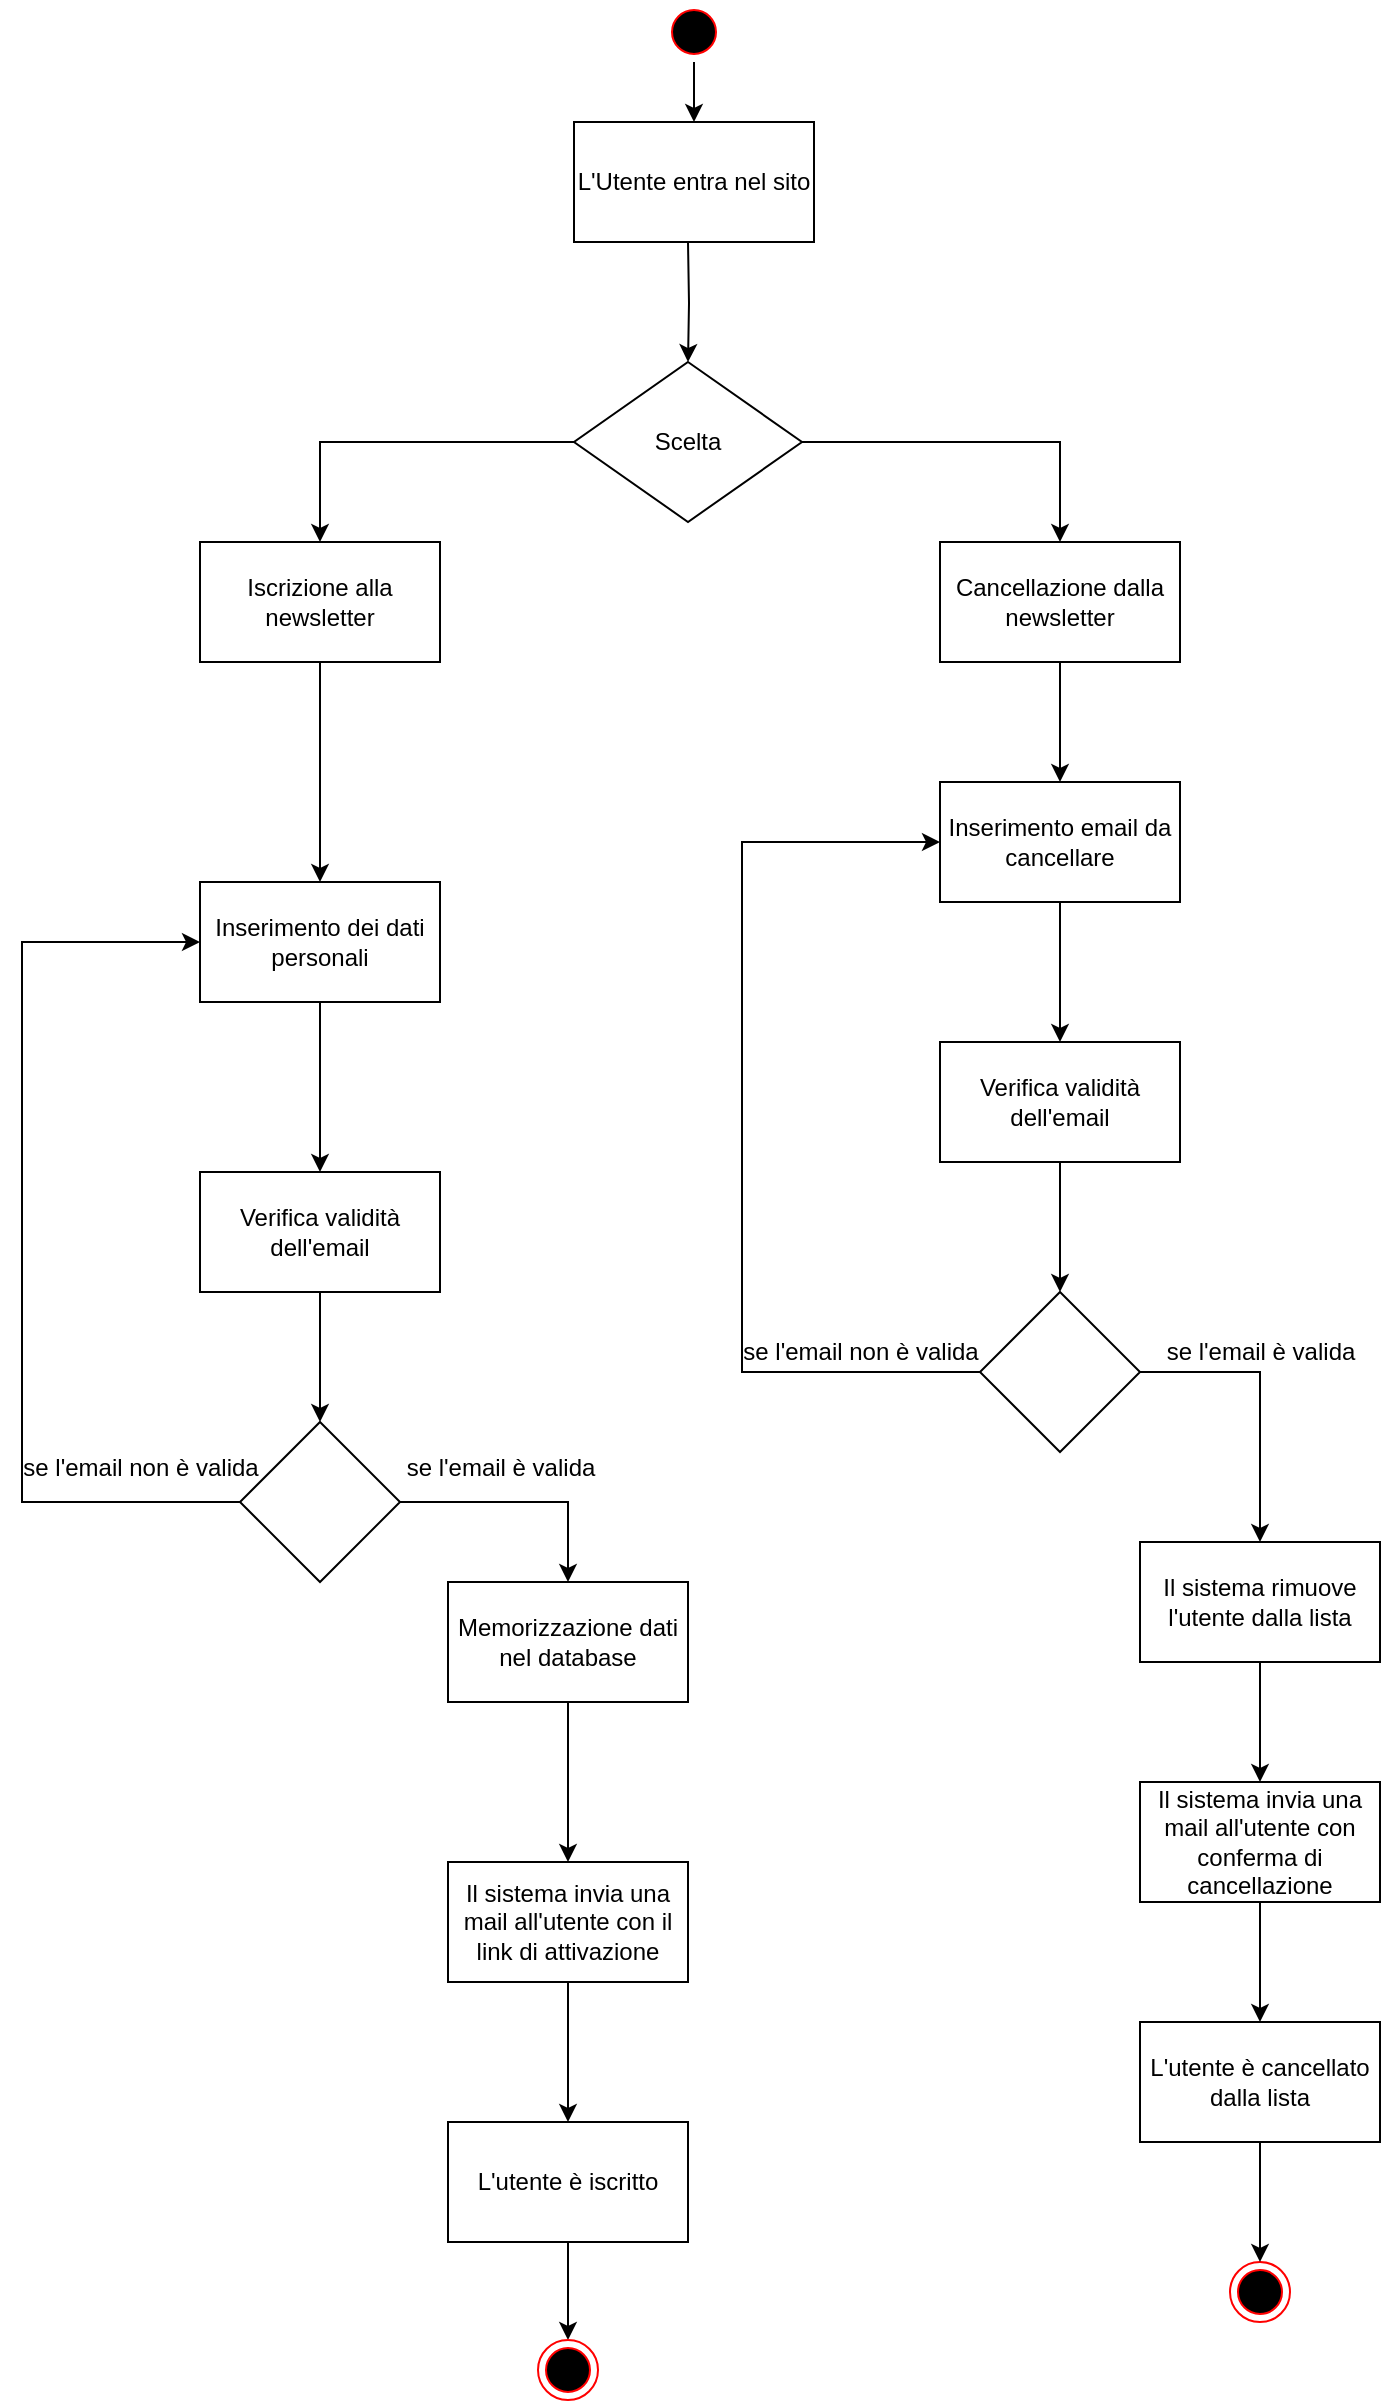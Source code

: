 <mxfile version="26.0.11">
  <diagram name="Pagina-1" id="E5dVew40U3h9I4oeOkJQ">
    <mxGraphModel grid="1" page="1" gridSize="10" guides="1" tooltips="1" connect="1" arrows="1" fold="1" pageScale="1" pageWidth="827" pageHeight="1169" math="0" shadow="0">
      <root>
        <mxCell id="0" />
        <mxCell id="1" parent="0" />
        <mxCell id="3AH3Nm3Vl58vRLQITCfh-3" style="edgeStyle=orthogonalEdgeStyle;rounded=0;orthogonalLoop=1;jettySize=auto;html=1;exitX=0.5;exitY=1;exitDx=0;exitDy=0;entryX=0.5;entryY=0;entryDx=0;entryDy=0;" edge="1" parent="1" target="3AH3Nm3Vl58vRLQITCfh-2">
          <mxGeometry relative="1" as="geometry">
            <mxPoint x="414" y="90" as="sourcePoint" />
          </mxGeometry>
        </mxCell>
        <mxCell id="3AH3Nm3Vl58vRLQITCfh-6" style="edgeStyle=orthogonalEdgeStyle;rounded=0;orthogonalLoop=1;jettySize=auto;html=1;exitX=0;exitY=0.5;exitDx=0;exitDy=0;entryX=0.5;entryY=0;entryDx=0;entryDy=0;" edge="1" parent="1" source="3AH3Nm3Vl58vRLQITCfh-2" target="3AH3Nm3Vl58vRLQITCfh-4">
          <mxGeometry relative="1" as="geometry" />
        </mxCell>
        <mxCell id="3AH3Nm3Vl58vRLQITCfh-7" style="edgeStyle=orthogonalEdgeStyle;rounded=0;orthogonalLoop=1;jettySize=auto;html=1;exitX=1;exitY=0.5;exitDx=0;exitDy=0;entryX=0.5;entryY=0;entryDx=0;entryDy=0;" edge="1" parent="1" source="3AH3Nm3Vl58vRLQITCfh-2" target="3AH3Nm3Vl58vRLQITCfh-5">
          <mxGeometry relative="1" as="geometry" />
        </mxCell>
        <mxCell id="3AH3Nm3Vl58vRLQITCfh-2" value="Scelta" style="rhombus;whiteSpace=wrap;html=1;" vertex="1" parent="1">
          <mxGeometry x="357" y="150" width="114" height="80" as="geometry" />
        </mxCell>
        <mxCell id="3AH3Nm3Vl58vRLQITCfh-10" style="edgeStyle=orthogonalEdgeStyle;rounded=0;orthogonalLoop=1;jettySize=auto;html=1;exitX=0.5;exitY=1;exitDx=0;exitDy=0;" edge="1" parent="1" source="3AH3Nm3Vl58vRLQITCfh-4" target="3AH3Nm3Vl58vRLQITCfh-8">
          <mxGeometry relative="1" as="geometry" />
        </mxCell>
        <mxCell id="3AH3Nm3Vl58vRLQITCfh-4" value="Iscrizione alla newsletter" style="rounded=0;whiteSpace=wrap;html=1;" vertex="1" parent="1">
          <mxGeometry x="170" y="240" width="120" height="60" as="geometry" />
        </mxCell>
        <mxCell id="3AH3Nm3Vl58vRLQITCfh-28" style="edgeStyle=orthogonalEdgeStyle;rounded=0;orthogonalLoop=1;jettySize=auto;html=1;exitX=0.5;exitY=1;exitDx=0;exitDy=0;entryX=0.5;entryY=0;entryDx=0;entryDy=0;" edge="1" parent="1" source="3AH3Nm3Vl58vRLQITCfh-5" target="3AH3Nm3Vl58vRLQITCfh-26">
          <mxGeometry relative="1" as="geometry" />
        </mxCell>
        <mxCell id="3AH3Nm3Vl58vRLQITCfh-5" value="Cancellazione dalla newsletter" style="rounded=0;whiteSpace=wrap;html=1;" vertex="1" parent="1">
          <mxGeometry x="540" y="240" width="120" height="60" as="geometry" />
        </mxCell>
        <mxCell id="3AH3Nm3Vl58vRLQITCfh-11" style="edgeStyle=orthogonalEdgeStyle;rounded=0;orthogonalLoop=1;jettySize=auto;html=1;exitX=0.5;exitY=1;exitDx=0;exitDy=0;entryX=0.5;entryY=0;entryDx=0;entryDy=0;" edge="1" parent="1" source="3AH3Nm3Vl58vRLQITCfh-8" target="3AH3Nm3Vl58vRLQITCfh-9">
          <mxGeometry relative="1" as="geometry" />
        </mxCell>
        <mxCell id="3AH3Nm3Vl58vRLQITCfh-8" value="Inserimento dei dati personali" style="rounded=0;whiteSpace=wrap;html=1;" vertex="1" parent="1">
          <mxGeometry x="170" y="410" width="120" height="60" as="geometry" />
        </mxCell>
        <mxCell id="3AH3Nm3Vl58vRLQITCfh-23" style="edgeStyle=orthogonalEdgeStyle;rounded=0;orthogonalLoop=1;jettySize=auto;html=1;exitX=0.5;exitY=1;exitDx=0;exitDy=0;entryX=0.5;entryY=0;entryDx=0;entryDy=0;" edge="1" parent="1" source="3AH3Nm3Vl58vRLQITCfh-9" target="3AH3Nm3Vl58vRLQITCfh-20">
          <mxGeometry relative="1" as="geometry" />
        </mxCell>
        <mxCell id="3AH3Nm3Vl58vRLQITCfh-9" value="Verifica validità dell&#39;email" style="rounded=0;whiteSpace=wrap;html=1;" vertex="1" parent="1">
          <mxGeometry x="170" y="555" width="120" height="60" as="geometry" />
        </mxCell>
        <mxCell id="3AH3Nm3Vl58vRLQITCfh-15" style="edgeStyle=orthogonalEdgeStyle;rounded=0;orthogonalLoop=1;jettySize=auto;html=1;exitX=0.5;exitY=1;exitDx=0;exitDy=0;entryX=0.5;entryY=0;entryDx=0;entryDy=0;" edge="1" parent="1" source="3AH3Nm3Vl58vRLQITCfh-12" target="3AH3Nm3Vl58vRLQITCfh-14">
          <mxGeometry relative="1" as="geometry" />
        </mxCell>
        <mxCell id="3AH3Nm3Vl58vRLQITCfh-12" value="Memorizzazione dati nel database" style="rounded=0;whiteSpace=wrap;html=1;" vertex="1" parent="1">
          <mxGeometry x="294" y="760" width="120" height="60" as="geometry" />
        </mxCell>
        <mxCell id="3AH3Nm3Vl58vRLQITCfh-17" style="edgeStyle=orthogonalEdgeStyle;rounded=0;orthogonalLoop=1;jettySize=auto;html=1;exitX=0.5;exitY=1;exitDx=0;exitDy=0;entryX=0.5;entryY=0;entryDx=0;entryDy=0;" edge="1" parent="1" source="3AH3Nm3Vl58vRLQITCfh-14" target="3AH3Nm3Vl58vRLQITCfh-16">
          <mxGeometry relative="1" as="geometry" />
        </mxCell>
        <mxCell id="3AH3Nm3Vl58vRLQITCfh-14" value="Il sistema invia una mail all&#39;utente con il link di attivazione" style="rounded=0;whiteSpace=wrap;html=1;" vertex="1" parent="1">
          <mxGeometry x="294" y="900" width="120" height="60" as="geometry" />
        </mxCell>
        <mxCell id="3AH3Nm3Vl58vRLQITCfh-19" style="edgeStyle=orthogonalEdgeStyle;rounded=0;orthogonalLoop=1;jettySize=auto;html=1;exitX=0.5;exitY=1;exitDx=0;exitDy=0;entryX=0.5;entryY=0;entryDx=0;entryDy=0;" edge="1" parent="1" source="3AH3Nm3Vl58vRLQITCfh-16" target="3AH3Nm3Vl58vRLQITCfh-18">
          <mxGeometry relative="1" as="geometry" />
        </mxCell>
        <mxCell id="3AH3Nm3Vl58vRLQITCfh-16" value="L&#39;utente è iscritto" style="rounded=0;whiteSpace=wrap;html=1;" vertex="1" parent="1">
          <mxGeometry x="294" y="1030" width="120" height="60" as="geometry" />
        </mxCell>
        <mxCell id="3AH3Nm3Vl58vRLQITCfh-18" value="" style="ellipse;html=1;shape=endState;fillColor=#000000;strokeColor=#ff0000;" vertex="1" parent="1">
          <mxGeometry x="339" y="1139" width="30" height="30" as="geometry" />
        </mxCell>
        <mxCell id="3AH3Nm3Vl58vRLQITCfh-21" style="edgeStyle=orthogonalEdgeStyle;rounded=0;orthogonalLoop=1;jettySize=auto;html=1;exitX=1;exitY=0.5;exitDx=0;exitDy=0;entryX=0.5;entryY=0;entryDx=0;entryDy=0;" edge="1" parent="1" source="3AH3Nm3Vl58vRLQITCfh-20" target="3AH3Nm3Vl58vRLQITCfh-12">
          <mxGeometry relative="1" as="geometry" />
        </mxCell>
        <mxCell id="3AH3Nm3Vl58vRLQITCfh-22" style="edgeStyle=orthogonalEdgeStyle;rounded=0;orthogonalLoop=1;jettySize=auto;html=1;exitX=0;exitY=0.5;exitDx=0;exitDy=0;entryX=0;entryY=0.5;entryDx=0;entryDy=0;" edge="1" parent="1" source="3AH3Nm3Vl58vRLQITCfh-20" target="3AH3Nm3Vl58vRLQITCfh-8">
          <mxGeometry relative="1" as="geometry">
            <mxPoint x="80" y="440" as="targetPoint" />
            <Array as="points">
              <mxPoint x="81" y="720" />
              <mxPoint x="81" y="440" />
            </Array>
          </mxGeometry>
        </mxCell>
        <mxCell id="3AH3Nm3Vl58vRLQITCfh-20" value="" style="rhombus;whiteSpace=wrap;html=1;" vertex="1" parent="1">
          <mxGeometry x="190" y="680" width="80" height="80" as="geometry" />
        </mxCell>
        <mxCell id="3AH3Nm3Vl58vRLQITCfh-24" value="se l&#39;email è valida" style="text;html=1;align=center;verticalAlign=middle;resizable=0;points=[];autosize=1;strokeColor=none;fillColor=none;" vertex="1" parent="1">
          <mxGeometry x="260" y="688" width="120" height="30" as="geometry" />
        </mxCell>
        <mxCell id="3AH3Nm3Vl58vRLQITCfh-25" value="se l&#39;email non è valida" style="text;html=1;align=center;verticalAlign=middle;resizable=0;points=[];autosize=1;strokeColor=none;fillColor=none;" vertex="1" parent="1">
          <mxGeometry x="70" y="688" width="140" height="30" as="geometry" />
        </mxCell>
        <mxCell id="3AH3Nm3Vl58vRLQITCfh-29" style="edgeStyle=orthogonalEdgeStyle;rounded=0;orthogonalLoop=1;jettySize=auto;html=1;exitX=0.5;exitY=1;exitDx=0;exitDy=0;entryX=0.5;entryY=0;entryDx=0;entryDy=0;" edge="1" parent="1" source="3AH3Nm3Vl58vRLQITCfh-26" target="3AH3Nm3Vl58vRLQITCfh-27">
          <mxGeometry relative="1" as="geometry" />
        </mxCell>
        <mxCell id="3AH3Nm3Vl58vRLQITCfh-26" value="Inserimento email da cancellare" style="rounded=0;whiteSpace=wrap;html=1;" vertex="1" parent="1">
          <mxGeometry x="540" y="360" width="120" height="60" as="geometry" />
        </mxCell>
        <mxCell id="3AH3Nm3Vl58vRLQITCfh-31" style="edgeStyle=orthogonalEdgeStyle;rounded=0;orthogonalLoop=1;jettySize=auto;html=1;exitX=0.5;exitY=1;exitDx=0;exitDy=0;entryX=0.5;entryY=0;entryDx=0;entryDy=0;" edge="1" parent="1" source="3AH3Nm3Vl58vRLQITCfh-27" target="3AH3Nm3Vl58vRLQITCfh-30">
          <mxGeometry relative="1" as="geometry" />
        </mxCell>
        <mxCell id="3AH3Nm3Vl58vRLQITCfh-27" value="Verifica validità dell&#39;email" style="whiteSpace=wrap;html=1;" vertex="1" parent="1">
          <mxGeometry x="540" y="490" width="120" height="60" as="geometry" />
        </mxCell>
        <mxCell id="3AH3Nm3Vl58vRLQITCfh-32" style="edgeStyle=orthogonalEdgeStyle;rounded=0;orthogonalLoop=1;jettySize=auto;html=1;exitX=0;exitY=0.5;exitDx=0;exitDy=0;entryX=0;entryY=0.5;entryDx=0;entryDy=0;" edge="1" parent="1" source="3AH3Nm3Vl58vRLQITCfh-30" target="3AH3Nm3Vl58vRLQITCfh-26">
          <mxGeometry relative="1" as="geometry">
            <mxPoint x="440" y="380" as="targetPoint" />
            <Array as="points">
              <mxPoint x="441" y="655" />
              <mxPoint x="441" y="390" />
            </Array>
          </mxGeometry>
        </mxCell>
        <mxCell id="3AH3Nm3Vl58vRLQITCfh-36" style="edgeStyle=orthogonalEdgeStyle;rounded=0;orthogonalLoop=1;jettySize=auto;html=1;exitX=1;exitY=0.5;exitDx=0;exitDy=0;entryX=0.5;entryY=0;entryDx=0;entryDy=0;" edge="1" parent="1" source="3AH3Nm3Vl58vRLQITCfh-30" target="3AH3Nm3Vl58vRLQITCfh-35">
          <mxGeometry relative="1" as="geometry" />
        </mxCell>
        <mxCell id="3AH3Nm3Vl58vRLQITCfh-30" value="" style="rhombus;whiteSpace=wrap;html=1;" vertex="1" parent="1">
          <mxGeometry x="560" y="615" width="80" height="80" as="geometry" />
        </mxCell>
        <mxCell id="3AH3Nm3Vl58vRLQITCfh-33" value="se l&#39;email non è valida" style="text;html=1;align=center;verticalAlign=middle;resizable=0;points=[];autosize=1;strokeColor=none;fillColor=none;" vertex="1" parent="1">
          <mxGeometry x="430" y="630" width="140" height="30" as="geometry" />
        </mxCell>
        <mxCell id="3AH3Nm3Vl58vRLQITCfh-34" value="se l&#39;email è valida" style="text;html=1;align=center;verticalAlign=middle;resizable=0;points=[];autosize=1;strokeColor=none;fillColor=none;" vertex="1" parent="1">
          <mxGeometry x="640" y="630" width="120" height="30" as="geometry" />
        </mxCell>
        <mxCell id="3AH3Nm3Vl58vRLQITCfh-44" style="edgeStyle=orthogonalEdgeStyle;rounded=0;orthogonalLoop=1;jettySize=auto;html=1;exitX=0.5;exitY=1;exitDx=0;exitDy=0;entryX=0.5;entryY=0;entryDx=0;entryDy=0;" edge="1" parent="1" source="3AH3Nm3Vl58vRLQITCfh-35" target="3AH3Nm3Vl58vRLQITCfh-41">
          <mxGeometry relative="1" as="geometry" />
        </mxCell>
        <mxCell id="3AH3Nm3Vl58vRLQITCfh-35" value="Il sistema rimuove l&#39;utente dalla lista" style="rounded=0;whiteSpace=wrap;html=1;" vertex="1" parent="1">
          <mxGeometry x="640" y="740" width="120" height="60" as="geometry" />
        </mxCell>
        <mxCell id="3AH3Nm3Vl58vRLQITCfh-37" value="" style="ellipse;html=1;shape=endState;fillColor=#000000;strokeColor=#ff0000;" vertex="1" parent="1">
          <mxGeometry x="685" y="1100" width="30" height="30" as="geometry" />
        </mxCell>
        <mxCell id="3AH3Nm3Vl58vRLQITCfh-42" style="edgeStyle=orthogonalEdgeStyle;rounded=0;orthogonalLoop=1;jettySize=auto;html=1;exitX=0.5;exitY=1;exitDx=0;exitDy=0;entryX=0.5;entryY=0;entryDx=0;entryDy=0;" edge="1" parent="1" source="3AH3Nm3Vl58vRLQITCfh-38" target="3AH3Nm3Vl58vRLQITCfh-37">
          <mxGeometry relative="1" as="geometry" />
        </mxCell>
        <mxCell id="3AH3Nm3Vl58vRLQITCfh-38" value="L&#39;utente è cancellato dalla lista" style="whiteSpace=wrap;html=1;" vertex="1" parent="1">
          <mxGeometry x="640" y="980" width="120" height="60" as="geometry" />
        </mxCell>
        <mxCell id="3AH3Nm3Vl58vRLQITCfh-43" style="edgeStyle=orthogonalEdgeStyle;rounded=0;orthogonalLoop=1;jettySize=auto;html=1;exitX=0.5;exitY=1;exitDx=0;exitDy=0;entryX=0.5;entryY=0;entryDx=0;entryDy=0;" edge="1" parent="1" source="3AH3Nm3Vl58vRLQITCfh-41" target="3AH3Nm3Vl58vRLQITCfh-38">
          <mxGeometry relative="1" as="geometry" />
        </mxCell>
        <mxCell id="3AH3Nm3Vl58vRLQITCfh-41" value="Il sistema invia una mail all&#39;utente con conferma di cancellazione" style="whiteSpace=wrap;html=1;" vertex="1" parent="1">
          <mxGeometry x="640" y="860" width="120" height="60" as="geometry" />
        </mxCell>
        <mxCell id="3AH3Nm3Vl58vRLQITCfh-48" style="edgeStyle=orthogonalEdgeStyle;rounded=0;orthogonalLoop=1;jettySize=auto;html=1;exitX=0.5;exitY=1;exitDx=0;exitDy=0;entryX=0.5;entryY=0;entryDx=0;entryDy=0;" edge="1" parent="1" source="3AH3Nm3Vl58vRLQITCfh-45" target="3AH3Nm3Vl58vRLQITCfh-47">
          <mxGeometry relative="1" as="geometry" />
        </mxCell>
        <mxCell id="3AH3Nm3Vl58vRLQITCfh-45" value="" style="ellipse;html=1;shape=startState;fillColor=#000000;strokeColor=#ff0000;" vertex="1" parent="1">
          <mxGeometry x="402" y="-30" width="30" height="30" as="geometry" />
        </mxCell>
        <mxCell id="3AH3Nm3Vl58vRLQITCfh-47" value="L&#39;Utente entra nel sito" style="rounded=0;whiteSpace=wrap;html=1;" vertex="1" parent="1">
          <mxGeometry x="357" y="30" width="120" height="60" as="geometry" />
        </mxCell>
      </root>
    </mxGraphModel>
  </diagram>
</mxfile>
